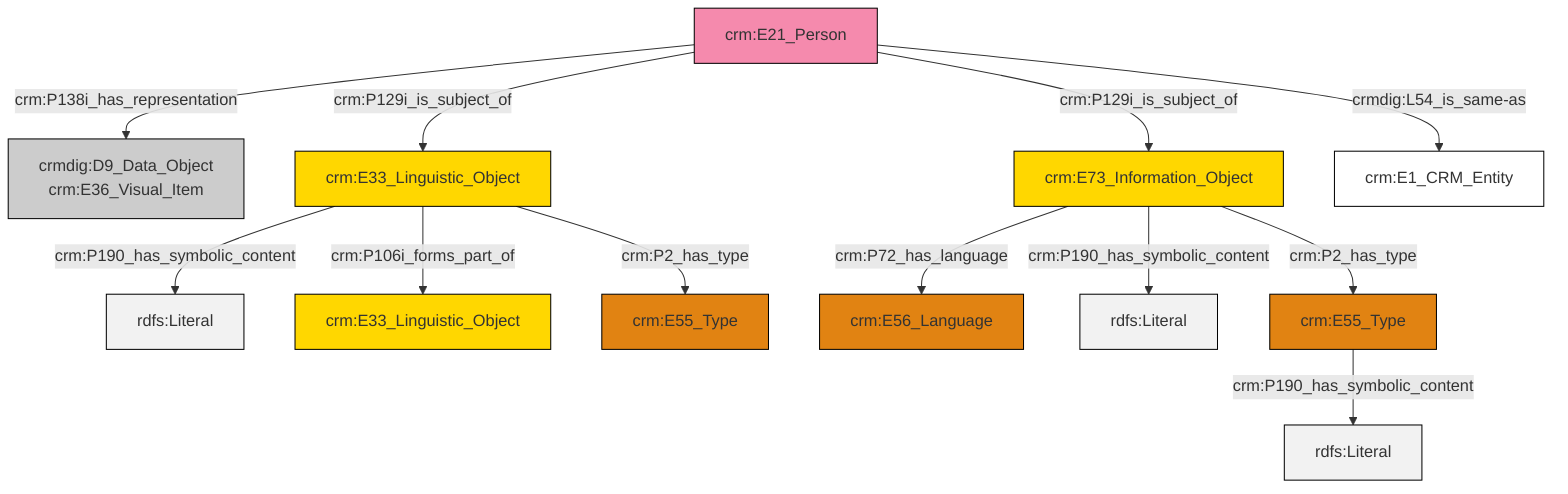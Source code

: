 graph TD
classDef Literal fill:#f2f2f2,stroke:#000000;
classDef CRM_Entity fill:#FFFFFF,stroke:#000000;
classDef Temporal_Entity fill:#00C9E6, stroke:#000000;
classDef Type fill:#E18312, stroke:#000000;
classDef Time-Span fill:#2C9C91, stroke:#000000;
classDef Appellation fill:#FFEB7F, stroke:#000000;
classDef Place fill:#008836, stroke:#000000;
classDef Persistent_Item fill:#B266B2, stroke:#000000;
classDef Conceptual_Object fill:#FFD700, stroke:#000000;
classDef Physical_Thing fill:#D2B48C, stroke:#000000;
classDef Actor fill:#f58aad, stroke:#000000;
classDef PC_Classes fill:#4ce600, stroke:#000000;
classDef Multi fill:#cccccc,stroke:#000000;

4["crm:E21_Person"]:::Actor -->|crm:P138i_has_representation| 5["crmdig:D9_Data_Object<br>crm:E36_Visual_Item"]:::Multi
4["crm:E21_Person"]:::Actor -->|crm:P129i_is_subject_of| 2["crm:E33_Linguistic_Object"]:::Conceptual_Object
2["crm:E33_Linguistic_Object"]:::Conceptual_Object -->|crm:P190_has_symbolic_content| 7[rdfs:Literal]:::Literal
14["crm:E55_Type"]:::Type -->|crm:P190_has_symbolic_content| 15[rdfs:Literal]:::Literal
10["crm:E73_Information_Object"]:::Conceptual_Object -->|crm:P72_has_language| 0["crm:E56_Language"]:::Type
4["crm:E21_Person"]:::Actor -->|crm:P129i_is_subject_of| 10["crm:E73_Information_Object"]:::Conceptual_Object
2["crm:E33_Linguistic_Object"]:::Conceptual_Object -->|crm:P106i_forms_part_of| 8["crm:E33_Linguistic_Object"]:::Conceptual_Object
4["crm:E21_Person"]:::Actor -->|crmdig:L54_is_same-as| 12["crm:E1_CRM_Entity"]:::CRM_Entity
10["crm:E73_Information_Object"]:::Conceptual_Object -->|crm:P190_has_symbolic_content| 20[rdfs:Literal]:::Literal
10["crm:E73_Information_Object"]:::Conceptual_Object -->|crm:P2_has_type| 14["crm:E55_Type"]:::Type
2["crm:E33_Linguistic_Object"]:::Conceptual_Object -->|crm:P2_has_type| 16["crm:E55_Type"]:::Type